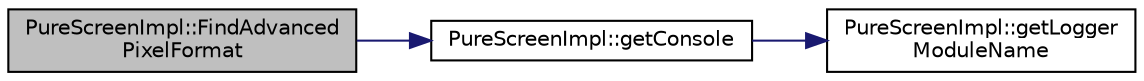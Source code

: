 digraph "PureScreenImpl::FindAdvancedPixelFormat"
{
 // LATEX_PDF_SIZE
  edge [fontname="Helvetica",fontsize="10",labelfontname="Helvetica",labelfontsize="10"];
  node [fontname="Helvetica",fontsize="10",shape=record];
  rankdir="LR";
  Node1 [label="PureScreenImpl::FindAdvanced\lPixelFormat",height=0.2,width=0.4,color="black", fillcolor="grey75", style="filled", fontcolor="black",tooltip="Finds a pixel format for the given HDC based on the previously set values like color bits."];
  Node1 -> Node2 [color="midnightblue",fontsize="10",style="solid",fontname="Helvetica"];
  Node2 [label="PureScreenImpl::getConsole",height=0.2,width=0.4,color="black", fillcolor="white", style="filled",URL="$class_pure_screen_impl.html#af61e5e4ab6ab4eb7cb8f0e246b7d6485",tooltip="Returns access to console preset with logger module name as this class."];
  Node2 -> Node3 [color="midnightblue",fontsize="10",style="solid",fontname="Helvetica"];
  Node3 [label="PureScreenImpl::getLogger\lModuleName",height=0.2,width=0.4,color="black", fillcolor="white", style="filled",URL="$class_pure_screen_impl.html#aca75838dda7e3c717a8ea2d6b9934b5d",tooltip="Returns the logger module name of this class."];
}
